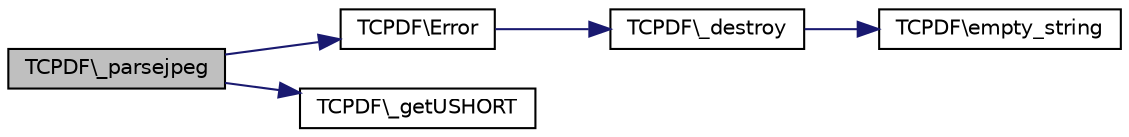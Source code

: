 digraph G
{
  edge [fontname="Helvetica",fontsize="10",labelfontname="Helvetica",labelfontsize="10"];
  node [fontname="Helvetica",fontsize="10",shape=record];
  rankdir="LR";
  Node1 [label="TCPDF\\_parsejpeg",height=0.2,width=0.4,color="black", fillcolor="grey75", style="filled" fontcolor="black"];
  Node1 -> Node2 [color="midnightblue",fontsize="10",style="solid",fontname="Helvetica"];
  Node2 [label="TCPDF\\Error",height=0.2,width=0.4,color="black", fillcolor="white", style="filled",URL="$classTCPDF.html#a27ecf2a6c86b4b7976ebfaf5912b0f91",tooltip="This method is automatically called in case of fatal error; it simply outputs the message and halts t..."];
  Node2 -> Node3 [color="midnightblue",fontsize="10",style="solid",fontname="Helvetica"];
  Node3 [label="TCPDF\\_destroy",height=0.2,width=0.4,color="black", fillcolor="white", style="filled",URL="$classTCPDF.html#ae91c72441bff1164a3ab9d237a4e1faa",tooltip="Unset all class variables except the following critical variables: internal_encoding, state, bufferlen, buffer and diskcache."];
  Node3 -> Node4 [color="midnightblue",fontsize="10",style="solid",fontname="Helvetica"];
  Node4 [label="TCPDF\\empty_string",height=0.2,width=0.4,color="black", fillcolor="white", style="filled",URL="$classTCPDF.html#a681e9cc13fa324d8e538a5873f3990c2",tooltip="Determine whether a string is empty."];
  Node1 -> Node5 [color="midnightblue",fontsize="10",style="solid",fontname="Helvetica"];
  Node5 [label="TCPDF\\_getUSHORT",height=0.2,width=0.4,color="black", fillcolor="white", style="filled",URL="$classTCPDF.html#a7811fe029ec582174ed310d7563a876f",tooltip="Get USHORT from string (Big Endian 16-bit unsigned integer)."];
}
